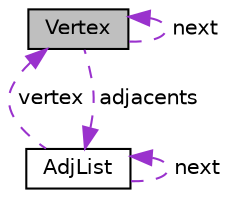digraph "Vertex"
{
 // LATEX_PDF_SIZE
  edge [fontname="Helvetica",fontsize="10",labelfontname="Helvetica",labelfontsize="10"];
  node [fontname="Helvetica",fontsize="10",shape=record];
  Node1 [label="Vertex",height=0.2,width=0.4,color="black", fillcolor="grey75", style="filled", fontcolor="black",tooltip="Representa um vértice (Antena) no grafo."];
  Node1 -> Node1 [dir="back",color="darkorchid3",fontsize="10",style="dashed",label=" next" ,fontname="Helvetica"];
  Node2 -> Node1 [dir="back",color="darkorchid3",fontsize="10",style="dashed",label=" adjacents" ,fontname="Helvetica"];
  Node2 [label="AdjList",height=0.2,width=0.4,color="black", fillcolor="white", style="filled",URL="$structAdjList.html",tooltip="Representa uma aresta (ligação) entre vértices no grafo."];
  Node1 -> Node2 [dir="back",color="darkorchid3",fontsize="10",style="dashed",label=" vertex" ,fontname="Helvetica"];
  Node2 -> Node2 [dir="back",color="darkorchid3",fontsize="10",style="dashed",label=" next" ,fontname="Helvetica"];
}
